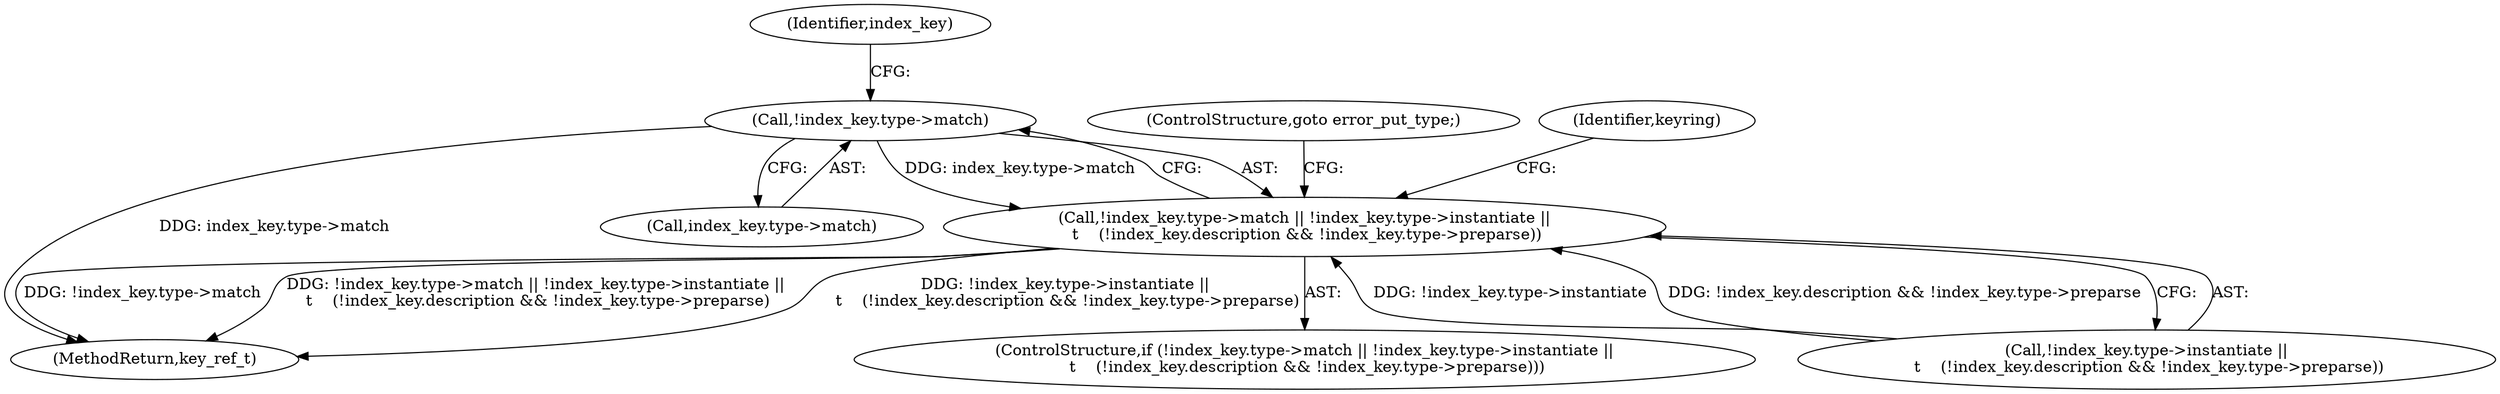 digraph "1_linux_c06cfb08b88dfbe13be44a69ae2fdc3a7c902d81_2@del" {
"1000155" [label="(Call,!index_key.type->match)"];
"1000154" [label="(Call,!index_key.type->match || !index_key.type->instantiate ||\n \t    (!index_key.description && !index_key.type->preparse))"];
"1000181" [label="(Identifier,keyring)"];
"1000498" [label="(MethodReturn,key_ref_t)"];
"1000156" [label="(Call,index_key.type->match)"];
"1000154" [label="(Call,!index_key.type->match || !index_key.type->instantiate ||\n \t    (!index_key.description && !index_key.type->preparse))"];
"1000165" [label="(Identifier,index_key)"];
"1000179" [label="(ControlStructure,goto error_put_type;)"];
"1000153" [label="(ControlStructure,if (!index_key.type->match || !index_key.type->instantiate ||\n \t    (!index_key.description && !index_key.type->preparse)))"];
"1000155" [label="(Call,!index_key.type->match)"];
"1000161" [label="(Call,!index_key.type->instantiate ||\n \t    (!index_key.description && !index_key.type->preparse))"];
"1000155" -> "1000154"  [label="AST: "];
"1000155" -> "1000156"  [label="CFG: "];
"1000156" -> "1000155"  [label="AST: "];
"1000165" -> "1000155"  [label="CFG: "];
"1000154" -> "1000155"  [label="CFG: "];
"1000155" -> "1000498"  [label="DDG: index_key.type->match"];
"1000155" -> "1000154"  [label="DDG: index_key.type->match"];
"1000154" -> "1000153"  [label="AST: "];
"1000154" -> "1000161"  [label="CFG: "];
"1000161" -> "1000154"  [label="AST: "];
"1000179" -> "1000154"  [label="CFG: "];
"1000181" -> "1000154"  [label="CFG: "];
"1000154" -> "1000498"  [label="DDG: !index_key.type->match"];
"1000154" -> "1000498"  [label="DDG: !index_key.type->match || !index_key.type->instantiate ||\n \t    (!index_key.description && !index_key.type->preparse)"];
"1000154" -> "1000498"  [label="DDG: !index_key.type->instantiate ||\n \t    (!index_key.description && !index_key.type->preparse)"];
"1000161" -> "1000154"  [label="DDG: !index_key.type->instantiate"];
"1000161" -> "1000154"  [label="DDG: !index_key.description && !index_key.type->preparse"];
}
